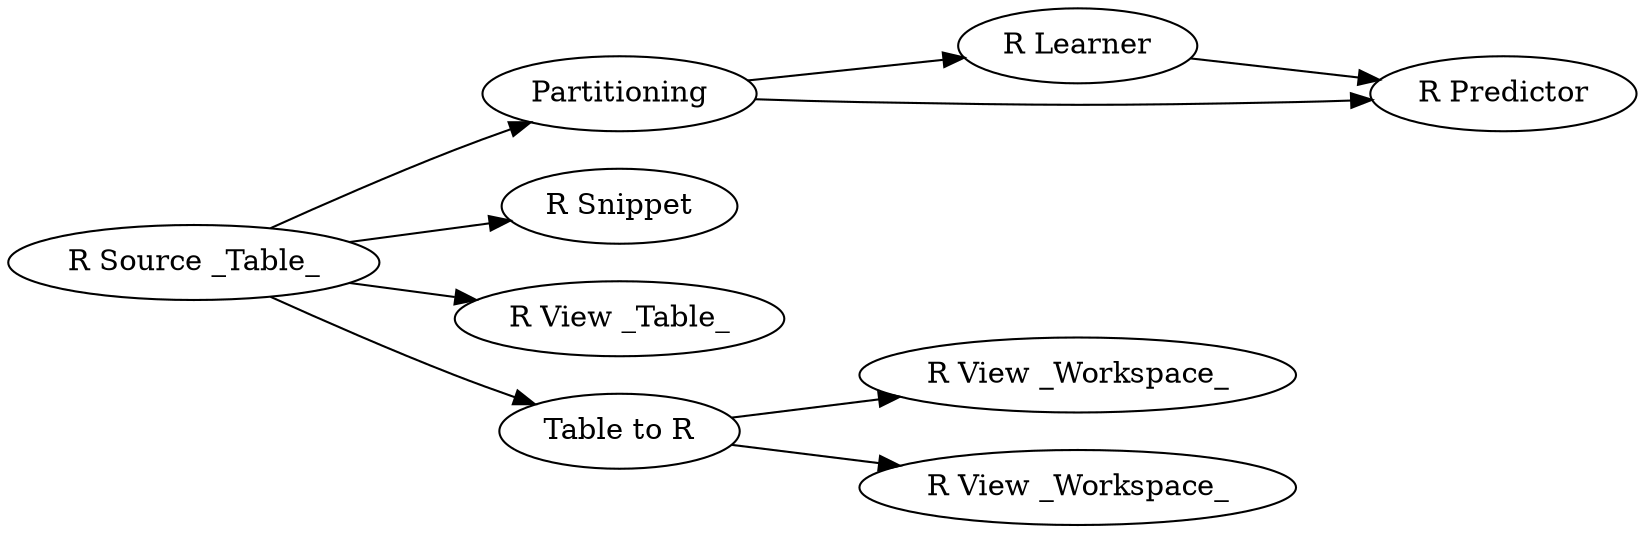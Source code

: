 digraph {
	8 [label=Partitioning]
	17 [label="R Snippet"]
	18 [label="R View _Table_"]
	19 [label="R Learner"]
	20 [label="R Predictor"]
	21 [label="Table to R"]
	22 [label="R View _Workspace_"]
	23 [label="R View _Workspace_"]
	24 [label="R Source _Table_"]
	8 -> 19
	8 -> 20
	19 -> 20
	21 -> 23
	21 -> 22
	24 -> 8
	24 -> 17
	24 -> 18
	24 -> 21
	rankdir=LR
}

